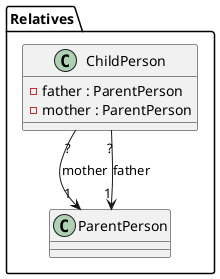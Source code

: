 @startuml
class Relatives.ChildPerson {
    -father : ParentPerson
    -mother : ParentPerson
}
Relatives.ChildPerson "?" --> "1" Relatives.ParentPerson: "mother"
Relatives.ChildPerson "?" --> "1" Relatives.ParentPerson: "father"
class Relatives.ParentPerson {
}
@enduml
